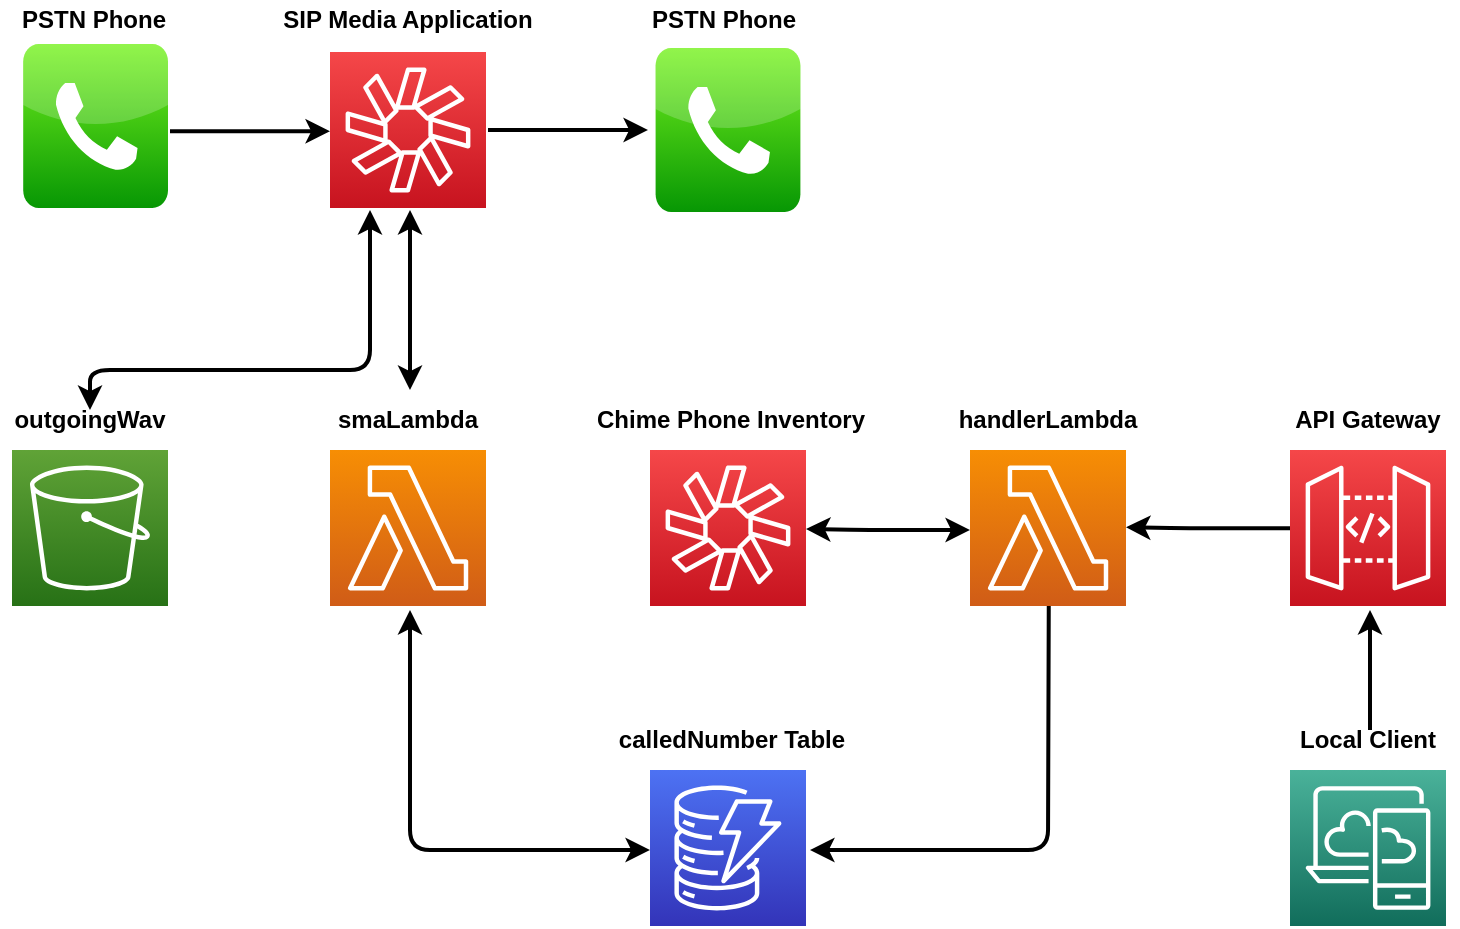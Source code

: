 <mxfile version="12.4.8" type="device"><diagram id="KE_19G_XxY9taHo40u_8" name="Page-1"><mxGraphModel dx="1426" dy="743" grid="1" gridSize="10" guides="1" tooltips="1" connect="1" arrows="1" fold="1" page="1" pageScale="1" pageWidth="850" pageHeight="1100" math="0" shadow="0"><root><mxCell id="0"/><mxCell id="1" parent="0"/><mxCell id="3zpCgzQNdi3-NDavKXwN-3" value="" style="outlineConnect=0;fontColor=#232F3E;gradientColor=#F78E04;gradientDirection=north;fillColor=#D05C17;strokeColor=#ffffff;dashed=0;verticalLabelPosition=bottom;verticalAlign=top;align=center;html=1;fontSize=12;fontStyle=0;aspect=fixed;shape=mxgraph.aws4.resourceIcon;resIcon=mxgraph.aws4.lambda;" vertex="1" parent="1"><mxGeometry x="240" y="360" width="78" height="78" as="geometry"/></mxCell><mxCell id="3zpCgzQNdi3-NDavKXwN-4" value="" style="outlineConnect=0;fontColor=#232F3E;gradientColor=#F78E04;gradientDirection=north;fillColor=#D05C17;strokeColor=#ffffff;dashed=0;verticalLabelPosition=bottom;verticalAlign=top;align=center;html=1;fontSize=12;fontStyle=0;aspect=fixed;shape=mxgraph.aws4.resourceIcon;resIcon=mxgraph.aws4.lambda;" vertex="1" parent="1"><mxGeometry x="560" y="360" width="78" height="78" as="geometry"/></mxCell><mxCell id="3zpCgzQNdi3-NDavKXwN-5" value="" style="outlineConnect=0;fontColor=#232F3E;gradientColor=#F54749;gradientDirection=north;fillColor=#C7131F;strokeColor=#ffffff;dashed=0;verticalLabelPosition=bottom;verticalAlign=top;align=center;html=1;fontSize=12;fontStyle=0;aspect=fixed;shape=mxgraph.aws4.resourceIcon;resIcon=mxgraph.aws4.chime;" vertex="1" parent="1"><mxGeometry x="400" y="360" width="78" height="78" as="geometry"/></mxCell><mxCell id="3zpCgzQNdi3-NDavKXwN-6" value="" style="outlineConnect=0;fontColor=#232F3E;gradientColor=#F54749;gradientDirection=north;fillColor=#C7131F;strokeColor=#ffffff;dashed=0;verticalLabelPosition=bottom;verticalAlign=top;align=center;html=1;fontSize=12;fontStyle=0;aspect=fixed;shape=mxgraph.aws4.resourceIcon;resIcon=mxgraph.aws4.api_gateway;" vertex="1" parent="1"><mxGeometry x="720" y="360" width="78" height="78" as="geometry"/></mxCell><mxCell id="3zpCgzQNdi3-NDavKXwN-7" value="" style="outlineConnect=0;fontColor=#232F3E;gradientColor=#60A337;gradientDirection=north;fillColor=#277116;strokeColor=#ffffff;dashed=0;verticalLabelPosition=bottom;verticalAlign=top;align=center;html=1;fontSize=12;fontStyle=0;aspect=fixed;shape=mxgraph.aws4.resourceIcon;resIcon=mxgraph.aws4.s3;" vertex="1" parent="1"><mxGeometry x="81" y="360" width="78" height="78" as="geometry"/></mxCell><mxCell id="3zpCgzQNdi3-NDavKXwN-9" value="" style="outlineConnect=0;fontColor=#232F3E;gradientColor=#F54749;gradientDirection=north;fillColor=#C7131F;strokeColor=#ffffff;dashed=0;verticalLabelPosition=bottom;verticalAlign=top;align=center;html=1;fontSize=12;fontStyle=0;aspect=fixed;shape=mxgraph.aws4.resourceIcon;resIcon=mxgraph.aws4.chime;" vertex="1" parent="1"><mxGeometry x="240" y="161" width="78" height="78" as="geometry"/></mxCell><mxCell id="3zpCgzQNdi3-NDavKXwN-16" value="" style="endArrow=classic;startArrow=classic;html=1;strokeWidth=2;" edge="1" parent="1"><mxGeometry width="50" height="50" relative="1" as="geometry"><mxPoint x="280" y="330" as="sourcePoint"/><mxPoint x="280" y="240" as="targetPoint"/></mxGeometry></mxCell><mxCell id="3zpCgzQNdi3-NDavKXwN-19" value="" style="outlineConnect=0;fontColor=#232F3E;gradientColor=#4D72F3;gradientDirection=north;fillColor=#3334B9;strokeColor=#ffffff;dashed=0;verticalLabelPosition=bottom;verticalAlign=top;align=center;html=1;fontSize=12;fontStyle=0;aspect=fixed;shape=mxgraph.aws4.resourceIcon;resIcon=mxgraph.aws4.dynamodb;" vertex="1" parent="1"><mxGeometry x="400" y="520" width="78" height="78" as="geometry"/></mxCell><mxCell id="3zpCgzQNdi3-NDavKXwN-20" value="" style="endArrow=classic;startArrow=classic;html=1;strokeWidth=2;entryX=0;entryY=0.513;entryDx=0;entryDy=0;entryPerimeter=0;" edge="1" parent="1" target="3zpCgzQNdi3-NDavKXwN-19"><mxGeometry width="50" height="50" relative="1" as="geometry"><mxPoint x="280" y="440" as="sourcePoint"/><mxPoint x="300" y="540" as="targetPoint"/><Array as="points"><mxPoint x="280" y="560"/></Array></mxGeometry></mxCell><mxCell id="3zpCgzQNdi3-NDavKXwN-21" value="" style="endArrow=none;startArrow=classic;html=1;strokeWidth=2;endFill=0;" edge="1" parent="1"><mxGeometry width="50" height="50" relative="1" as="geometry"><mxPoint x="480" y="560" as="sourcePoint"/><mxPoint x="599.38" y="438" as="targetPoint"/><Array as="points"><mxPoint x="599" y="560"/></Array></mxGeometry></mxCell><mxCell id="3zpCgzQNdi3-NDavKXwN-24" value="" style="endArrow=classic;startArrow=none;html=1;strokeWidth=2;entryX=0;entryY=0.5;entryDx=0;entryDy=0;entryPerimeter=0;startFill=0;" edge="1" parent="1"><mxGeometry width="50" height="50" relative="1" as="geometry"><mxPoint x="319" y="200" as="sourcePoint"/><mxPoint x="399.0" y="200" as="targetPoint"/></mxGeometry></mxCell><mxCell id="3zpCgzQNdi3-NDavKXwN-25" value="" style="endArrow=classic;startArrow=none;html=1;strokeWidth=2;entryX=0;entryY=0.5;entryDx=0;entryDy=0;entryPerimeter=0;startFill=0;" edge="1" parent="1"><mxGeometry width="50" height="50" relative="1" as="geometry"><mxPoint x="160.0" y="200.66" as="sourcePoint"/><mxPoint x="240.0" y="200.66" as="targetPoint"/></mxGeometry></mxCell><mxCell id="3zpCgzQNdi3-NDavKXwN-26" value="" style="endArrow=classic;startArrow=classic;html=1;strokeWidth=2;" edge="1" parent="1" source="3zpCgzQNdi3-NDavKXwN-5"><mxGeometry width="50" height="50" relative="1" as="geometry"><mxPoint x="490.0" y="570" as="sourcePoint"/><mxPoint x="560" y="400" as="targetPoint"/><Array as="points"><mxPoint x="510" y="400"/></Array></mxGeometry></mxCell><mxCell id="3zpCgzQNdi3-NDavKXwN-27" value="" style="endArrow=none;startArrow=classic;html=1;strokeWidth=2;endFill=0;" edge="1" parent="1"><mxGeometry width="50" height="50" relative="1" as="geometry"><mxPoint x="638.0" y="398.659" as="sourcePoint"/><mxPoint x="720.0" y="399.11" as="targetPoint"/><Array as="points"><mxPoint x="670" y="399.11"/></Array></mxGeometry></mxCell><mxCell id="3zpCgzQNdi3-NDavKXwN-28" value="" style="endArrow=classic;startArrow=classic;html=1;strokeWidth=2;" edge="1" parent="1"><mxGeometry width="50" height="50" relative="1" as="geometry"><mxPoint x="120" y="340" as="sourcePoint"/><mxPoint x="260" y="240" as="targetPoint"/><Array as="points"><mxPoint x="120" y="320"/><mxPoint x="260" y="320"/></Array></mxGeometry></mxCell><mxCell id="3zpCgzQNdi3-NDavKXwN-29" value="&lt;b&gt;PSTN Phone&lt;/b&gt;" style="text;html=1;strokeColor=none;fillColor=none;align=center;verticalAlign=middle;whiteSpace=wrap;rounded=0;" vertex="1" parent="1"><mxGeometry x="392" y="135" width="90" height="20" as="geometry"/></mxCell><mxCell id="3zpCgzQNdi3-NDavKXwN-30" value="&lt;b&gt;PSTN Phone&lt;/b&gt;" style="text;html=1;strokeColor=none;fillColor=none;align=center;verticalAlign=middle;whiteSpace=wrap;rounded=0;" vertex="1" parent="1"><mxGeometry x="77" y="140" width="90" height="10" as="geometry"/></mxCell><mxCell id="3zpCgzQNdi3-NDavKXwN-32" value="&lt;b&gt;SIP Media Application&lt;/b&gt;" style="text;html=1;strokeColor=none;fillColor=none;align=center;verticalAlign=middle;whiteSpace=wrap;rounded=0;" vertex="1" parent="1"><mxGeometry x="211" y="140" width="136" height="10" as="geometry"/></mxCell><mxCell id="3zpCgzQNdi3-NDavKXwN-33" value="&lt;b&gt;smaLambda&lt;/b&gt;" style="text;html=1;strokeColor=none;fillColor=none;align=center;verticalAlign=middle;whiteSpace=wrap;rounded=0;" vertex="1" parent="1"><mxGeometry x="234" y="340" width="90" height="10" as="geometry"/></mxCell><mxCell id="3zpCgzQNdi3-NDavKXwN-41" value="&lt;b&gt;Chime Phone Inventory&lt;/b&gt;" style="text;html=1;strokeColor=none;fillColor=none;align=center;verticalAlign=middle;whiteSpace=wrap;rounded=0;" vertex="1" parent="1"><mxGeometry x="371" y="340" width="139" height="10" as="geometry"/></mxCell><mxCell id="3zpCgzQNdi3-NDavKXwN-42" value="&lt;b&gt;handlerLambda&lt;/b&gt;" style="text;html=1;strokeColor=none;fillColor=none;align=center;verticalAlign=middle;whiteSpace=wrap;rounded=0;" vertex="1" parent="1"><mxGeometry x="554" y="340" width="90" height="10" as="geometry"/></mxCell><mxCell id="3zpCgzQNdi3-NDavKXwN-43" value="&lt;b&gt;API Gateway&lt;/b&gt;" style="text;html=1;strokeColor=none;fillColor=none;align=center;verticalAlign=middle;whiteSpace=wrap;rounded=0;" vertex="1" parent="1"><mxGeometry x="714" y="340" width="90" height="10" as="geometry"/></mxCell><mxCell id="3zpCgzQNdi3-NDavKXwN-44" value="&lt;b&gt;calledNumber Table&lt;/b&gt;" style="text;html=1;strokeColor=none;fillColor=none;align=center;verticalAlign=middle;whiteSpace=wrap;rounded=0;" vertex="1" parent="1"><mxGeometry x="382.5" y="500" width="116" height="10" as="geometry"/></mxCell><mxCell id="3zpCgzQNdi3-NDavKXwN-46" value="" style="dashed=0;outlineConnect=0;html=1;align=center;labelPosition=center;verticalLabelPosition=bottom;verticalAlign=top;shape=mxgraph.webicons.phone;fillColor=#76F21E;gradientColor=#079704" vertex="1" parent="1"><mxGeometry x="86.6" y="156.98" width="72.4" height="82.02" as="geometry"/></mxCell><mxCell id="3zpCgzQNdi3-NDavKXwN-47" value="" style="dashed=0;outlineConnect=0;html=1;align=center;labelPosition=center;verticalLabelPosition=bottom;verticalAlign=top;shape=mxgraph.webicons.phone;fillColor=#76F21E;gradientColor=#079704" vertex="1" parent="1"><mxGeometry x="402.8" y="158.99" width="72.4" height="82.02" as="geometry"/></mxCell><mxCell id="3zpCgzQNdi3-NDavKXwN-49" value="&lt;b&gt;outgoingWav&lt;/b&gt;" style="text;html=1;strokeColor=none;fillColor=none;align=center;verticalAlign=middle;whiteSpace=wrap;rounded=0;" vertex="1" parent="1"><mxGeometry x="75.0" y="340" width="90" height="10" as="geometry"/></mxCell><mxCell id="3zpCgzQNdi3-NDavKXwN-50" value="" style="outlineConnect=0;fontColor=#232F3E;gradientColor=#4AB29A;gradientDirection=north;fillColor=#116D5B;strokeColor=#ffffff;dashed=0;verticalLabelPosition=bottom;verticalAlign=top;align=center;html=1;fontSize=12;fontStyle=0;aspect=fixed;shape=mxgraph.aws4.resourceIcon;resIcon=mxgraph.aws4.desktop_and_app_streaming;" vertex="1" parent="1"><mxGeometry x="720" y="520" width="78" height="78" as="geometry"/></mxCell><mxCell id="3zpCgzQNdi3-NDavKXwN-51" value="" style="endArrow=none;startArrow=classic;html=1;strokeWidth=2;endFill=0;" edge="1" parent="1"><mxGeometry width="50" height="50" relative="1" as="geometry"><mxPoint x="760" y="440" as="sourcePoint"/><mxPoint x="760" y="500" as="targetPoint"/><Array as="points"/></mxGeometry></mxCell><mxCell id="3zpCgzQNdi3-NDavKXwN-52" value="&lt;b&gt;Local Client&lt;/b&gt;" style="text;html=1;strokeColor=none;fillColor=none;align=center;verticalAlign=middle;whiteSpace=wrap;rounded=0;" vertex="1" parent="1"><mxGeometry x="714" y="500" width="90" height="10" as="geometry"/></mxCell></root></mxGraphModel></diagram></mxfile>